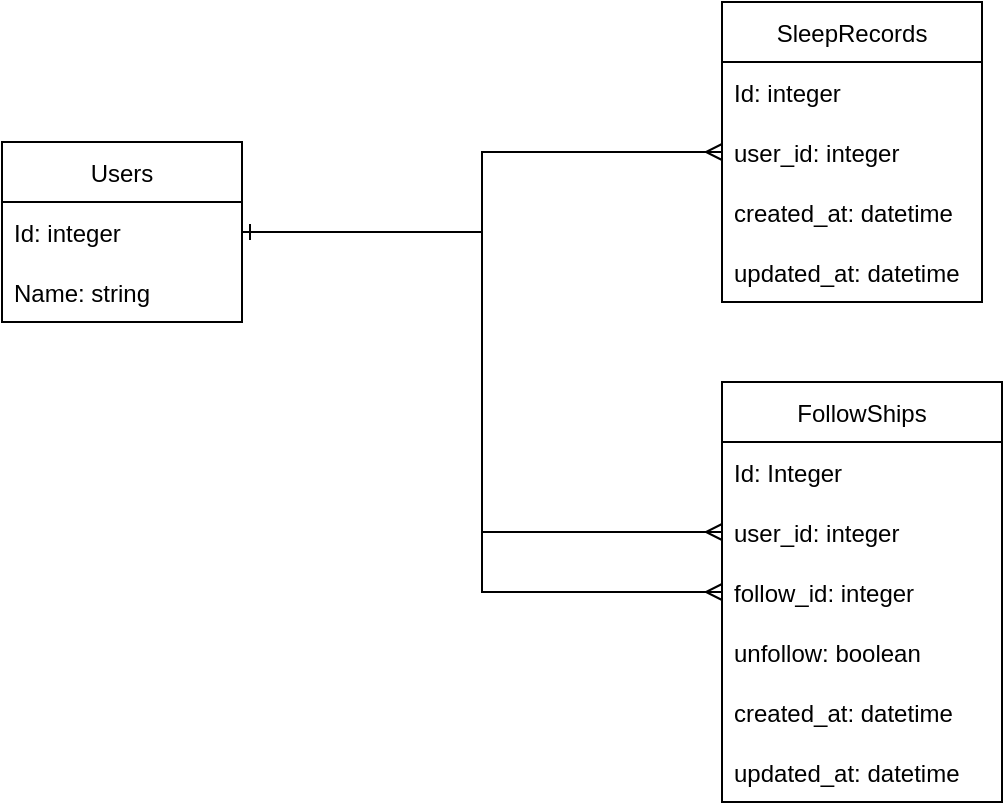 <mxfile version="20.2.5" type="github">
  <diagram name="Page-1" id="9f46799a-70d6-7492-0946-bef42562c5a5">
    <mxGraphModel dx="1426" dy="832" grid="1" gridSize="10" guides="1" tooltips="1" connect="1" arrows="1" fold="1" page="1" pageScale="1" pageWidth="1100" pageHeight="850" background="none" math="0" shadow="0">
      <root>
        <mxCell id="0" />
        <mxCell id="1" parent="0" />
        <mxCell id="gAUh2BddjFPYt_HbfSrR-1" value="Users" style="swimlane;fontStyle=0;childLayout=stackLayout;horizontal=1;startSize=30;horizontalStack=0;resizeParent=1;resizeParentMax=0;resizeLast=0;collapsible=1;marginBottom=0;" vertex="1" parent="1">
          <mxGeometry x="120" y="160" width="120" height="90" as="geometry" />
        </mxCell>
        <mxCell id="gAUh2BddjFPYt_HbfSrR-2" value="Id: integer" style="text;strokeColor=none;fillColor=none;align=left;verticalAlign=middle;spacingLeft=4;spacingRight=4;overflow=hidden;points=[[0,0.5],[1,0.5]];portConstraint=eastwest;rotatable=0;" vertex="1" parent="gAUh2BddjFPYt_HbfSrR-1">
          <mxGeometry y="30" width="120" height="30" as="geometry" />
        </mxCell>
        <mxCell id="gAUh2BddjFPYt_HbfSrR-3" value="Name: string" style="text;strokeColor=none;fillColor=none;align=left;verticalAlign=middle;spacingLeft=4;spacingRight=4;overflow=hidden;points=[[0,0.5],[1,0.5]];portConstraint=eastwest;rotatable=0;" vertex="1" parent="gAUh2BddjFPYt_HbfSrR-1">
          <mxGeometry y="60" width="120" height="30" as="geometry" />
        </mxCell>
        <mxCell id="gAUh2BddjFPYt_HbfSrR-5" value="SleepRecords" style="swimlane;fontStyle=0;childLayout=stackLayout;horizontal=1;startSize=30;horizontalStack=0;resizeParent=1;resizeParentMax=0;resizeLast=0;collapsible=1;marginBottom=0;" vertex="1" parent="1">
          <mxGeometry x="480" y="90" width="130" height="150" as="geometry" />
        </mxCell>
        <mxCell id="gAUh2BddjFPYt_HbfSrR-6" value="Id: integer" style="text;strokeColor=none;fillColor=none;align=left;verticalAlign=middle;spacingLeft=4;spacingRight=4;overflow=hidden;points=[[0,0.5],[1,0.5]];portConstraint=eastwest;rotatable=0;" vertex="1" parent="gAUh2BddjFPYt_HbfSrR-5">
          <mxGeometry y="30" width="130" height="30" as="geometry" />
        </mxCell>
        <mxCell id="gAUh2BddjFPYt_HbfSrR-7" value="user_id: integer" style="text;strokeColor=none;fillColor=none;align=left;verticalAlign=middle;spacingLeft=4;spacingRight=4;overflow=hidden;points=[[0,0.5],[1,0.5]];portConstraint=eastwest;rotatable=0;" vertex="1" parent="gAUh2BddjFPYt_HbfSrR-5">
          <mxGeometry y="60" width="130" height="30" as="geometry" />
        </mxCell>
        <mxCell id="gAUh2BddjFPYt_HbfSrR-15" value="created_at: datetime" style="text;strokeColor=none;fillColor=none;align=left;verticalAlign=middle;spacingLeft=4;spacingRight=4;overflow=hidden;points=[[0,0.5],[1,0.5]];portConstraint=eastwest;rotatable=0;" vertex="1" parent="gAUh2BddjFPYt_HbfSrR-5">
          <mxGeometry y="90" width="130" height="30" as="geometry" />
        </mxCell>
        <mxCell id="gAUh2BddjFPYt_HbfSrR-16" value="updated_at: datetime" style="text;strokeColor=none;fillColor=none;align=left;verticalAlign=middle;spacingLeft=4;spacingRight=4;overflow=hidden;points=[[0,0.5],[1,0.5]];portConstraint=eastwest;rotatable=0;" vertex="1" parent="gAUh2BddjFPYt_HbfSrR-5">
          <mxGeometry y="120" width="130" height="30" as="geometry" />
        </mxCell>
        <mxCell id="gAUh2BddjFPYt_HbfSrR-21" style="edgeStyle=orthogonalEdgeStyle;rounded=0;orthogonalLoop=1;jettySize=auto;html=1;entryX=0;entryY=0.5;entryDx=0;entryDy=0;endArrow=ERmany;endFill=0;startArrow=ERone;startFill=0;" edge="1" parent="1" source="gAUh2BddjFPYt_HbfSrR-2" target="gAUh2BddjFPYt_HbfSrR-7">
          <mxGeometry relative="1" as="geometry" />
        </mxCell>
        <mxCell id="gAUh2BddjFPYt_HbfSrR-22" value="FollowShips" style="swimlane;fontStyle=0;childLayout=stackLayout;horizontal=1;startSize=30;horizontalStack=0;resizeParent=1;resizeParentMax=0;resizeLast=0;collapsible=1;marginBottom=0;" vertex="1" parent="1">
          <mxGeometry x="480" y="280" width="140" height="210" as="geometry" />
        </mxCell>
        <mxCell id="gAUh2BddjFPYt_HbfSrR-23" value="Id: Integer" style="text;strokeColor=none;fillColor=none;align=left;verticalAlign=middle;spacingLeft=4;spacingRight=4;overflow=hidden;points=[[0,0.5],[1,0.5]];portConstraint=eastwest;rotatable=0;" vertex="1" parent="gAUh2BddjFPYt_HbfSrR-22">
          <mxGeometry y="30" width="140" height="30" as="geometry" />
        </mxCell>
        <mxCell id="gAUh2BddjFPYt_HbfSrR-24" value="user_id: integer" style="text;strokeColor=none;fillColor=none;align=left;verticalAlign=middle;spacingLeft=4;spacingRight=4;overflow=hidden;points=[[0,0.5],[1,0.5]];portConstraint=eastwest;rotatable=0;" vertex="1" parent="gAUh2BddjFPYt_HbfSrR-22">
          <mxGeometry y="60" width="140" height="30" as="geometry" />
        </mxCell>
        <mxCell id="gAUh2BddjFPYt_HbfSrR-25" value="follow_id: integer" style="text;strokeColor=none;fillColor=none;align=left;verticalAlign=middle;spacingLeft=4;spacingRight=4;overflow=hidden;points=[[0,0.5],[1,0.5]];portConstraint=eastwest;rotatable=0;" vertex="1" parent="gAUh2BddjFPYt_HbfSrR-22">
          <mxGeometry y="90" width="140" height="30" as="geometry" />
        </mxCell>
        <mxCell id="gAUh2BddjFPYt_HbfSrR-30" value="unfollow: boolean" style="text;strokeColor=none;fillColor=none;align=left;verticalAlign=middle;spacingLeft=4;spacingRight=4;overflow=hidden;points=[[0,0.5],[1,0.5]];portConstraint=eastwest;rotatable=0;" vertex="1" parent="gAUh2BddjFPYt_HbfSrR-22">
          <mxGeometry y="120" width="140" height="30" as="geometry" />
        </mxCell>
        <mxCell id="gAUh2BddjFPYt_HbfSrR-29" value="created_at: datetime" style="text;strokeColor=none;fillColor=none;align=left;verticalAlign=middle;spacingLeft=4;spacingRight=4;overflow=hidden;points=[[0,0.5],[1,0.5]];portConstraint=eastwest;rotatable=0;" vertex="1" parent="gAUh2BddjFPYt_HbfSrR-22">
          <mxGeometry y="150" width="140" height="30" as="geometry" />
        </mxCell>
        <mxCell id="gAUh2BddjFPYt_HbfSrR-28" value="updated_at: datetime" style="text;strokeColor=none;fillColor=none;align=left;verticalAlign=middle;spacingLeft=4;spacingRight=4;overflow=hidden;points=[[0,0.5],[1,0.5]];portConstraint=eastwest;rotatable=0;" vertex="1" parent="gAUh2BddjFPYt_HbfSrR-22">
          <mxGeometry y="180" width="140" height="30" as="geometry" />
        </mxCell>
        <mxCell id="gAUh2BddjFPYt_HbfSrR-26" style="edgeStyle=orthogonalEdgeStyle;rounded=0;orthogonalLoop=1;jettySize=auto;html=1;startArrow=ERone;startFill=0;endArrow=ERmany;endFill=0;entryX=0;entryY=0.5;entryDx=0;entryDy=0;" edge="1" parent="1" source="gAUh2BddjFPYt_HbfSrR-2" target="gAUh2BddjFPYt_HbfSrR-24">
          <mxGeometry relative="1" as="geometry">
            <mxPoint x="460" y="360" as="targetPoint" />
          </mxGeometry>
        </mxCell>
        <mxCell id="gAUh2BddjFPYt_HbfSrR-27" style="edgeStyle=orthogonalEdgeStyle;rounded=0;orthogonalLoop=1;jettySize=auto;html=1;startArrow=ERone;startFill=0;endArrow=ERmany;endFill=0;" edge="1" parent="1" source="gAUh2BddjFPYt_HbfSrR-2" target="gAUh2BddjFPYt_HbfSrR-25">
          <mxGeometry relative="1" as="geometry" />
        </mxCell>
      </root>
    </mxGraphModel>
  </diagram>
</mxfile>
